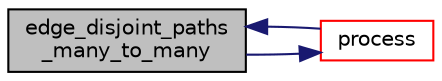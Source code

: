 digraph "edge_disjoint_paths_many_to_many"
{
  edge [fontname="Helvetica",fontsize="10",labelfontname="Helvetica",labelfontsize="10"];
  node [fontname="Helvetica",fontsize="10",shape=record];
  rankdir="LR";
  Node0 [label="edge_disjoint_paths\l_many_to_many",height=0.2,width=0.4,color="black", fillcolor="grey75", style="filled", fontcolor="black"];
  Node0 -> Node1 [color="midnightblue",fontsize="10",style="solid",fontname="Helvetica"];
  Node1 [label="process",height=0.2,width=0.4,color="red", fillcolor="white", style="filled",URL="$edge__disjoint__paths_8c.html#ac45e7a7df61c99383b9519fefee40c41"];
  Node1 -> Node0 [color="midnightblue",fontsize="10",style="solid",fontname="Helvetica"];
}
